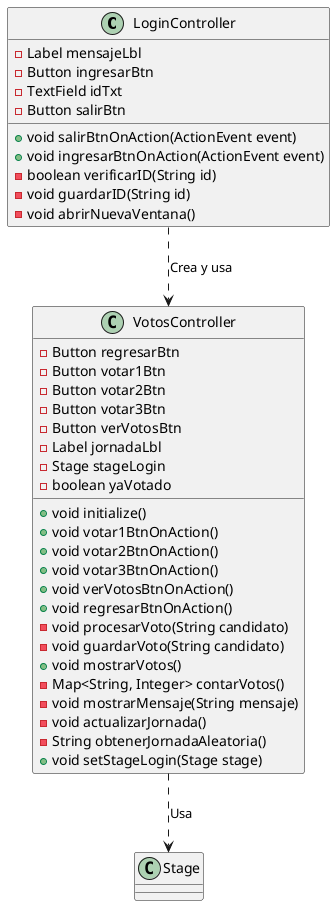 @startuml
class LoginController {
    - Label mensajeLbl
    - Button ingresarBtn
    - TextField idTxt
    - Button salirBtn
    + void salirBtnOnAction(ActionEvent event)
    + void ingresarBtnOnAction(ActionEvent event)
    - boolean verificarID(String id)
    - void guardarID(String id)
    - void abrirNuevaVentana()
}

class VotosController {
    - Button regresarBtn
    - Button votar1Btn
    - Button votar2Btn
    - Button votar3Btn
    - Button verVotosBtn
    - Label jornadaLbl
    - Stage stageLogin
    - boolean yaVotado
    + void initialize()
    + void votar1BtnOnAction()
    + void votar2BtnOnAction()
    + void votar3BtnOnAction()
    + void verVotosBtnOnAction()
    + void regresarBtnOnAction()
    - void procesarVoto(String candidato)
    - void guardarVoto(String candidato)
    + void mostrarVotos()
    - Map<String, Integer> contarVotos()
    - void mostrarMensaje(String mensaje)
    - void actualizarJornada()
    - String obtenerJornadaAleatoria()
    + void setStageLogin(Stage stage)
}

LoginController ..> VotosController : "Crea y usa"
VotosController ..> Stage : "Usa"
@enduml